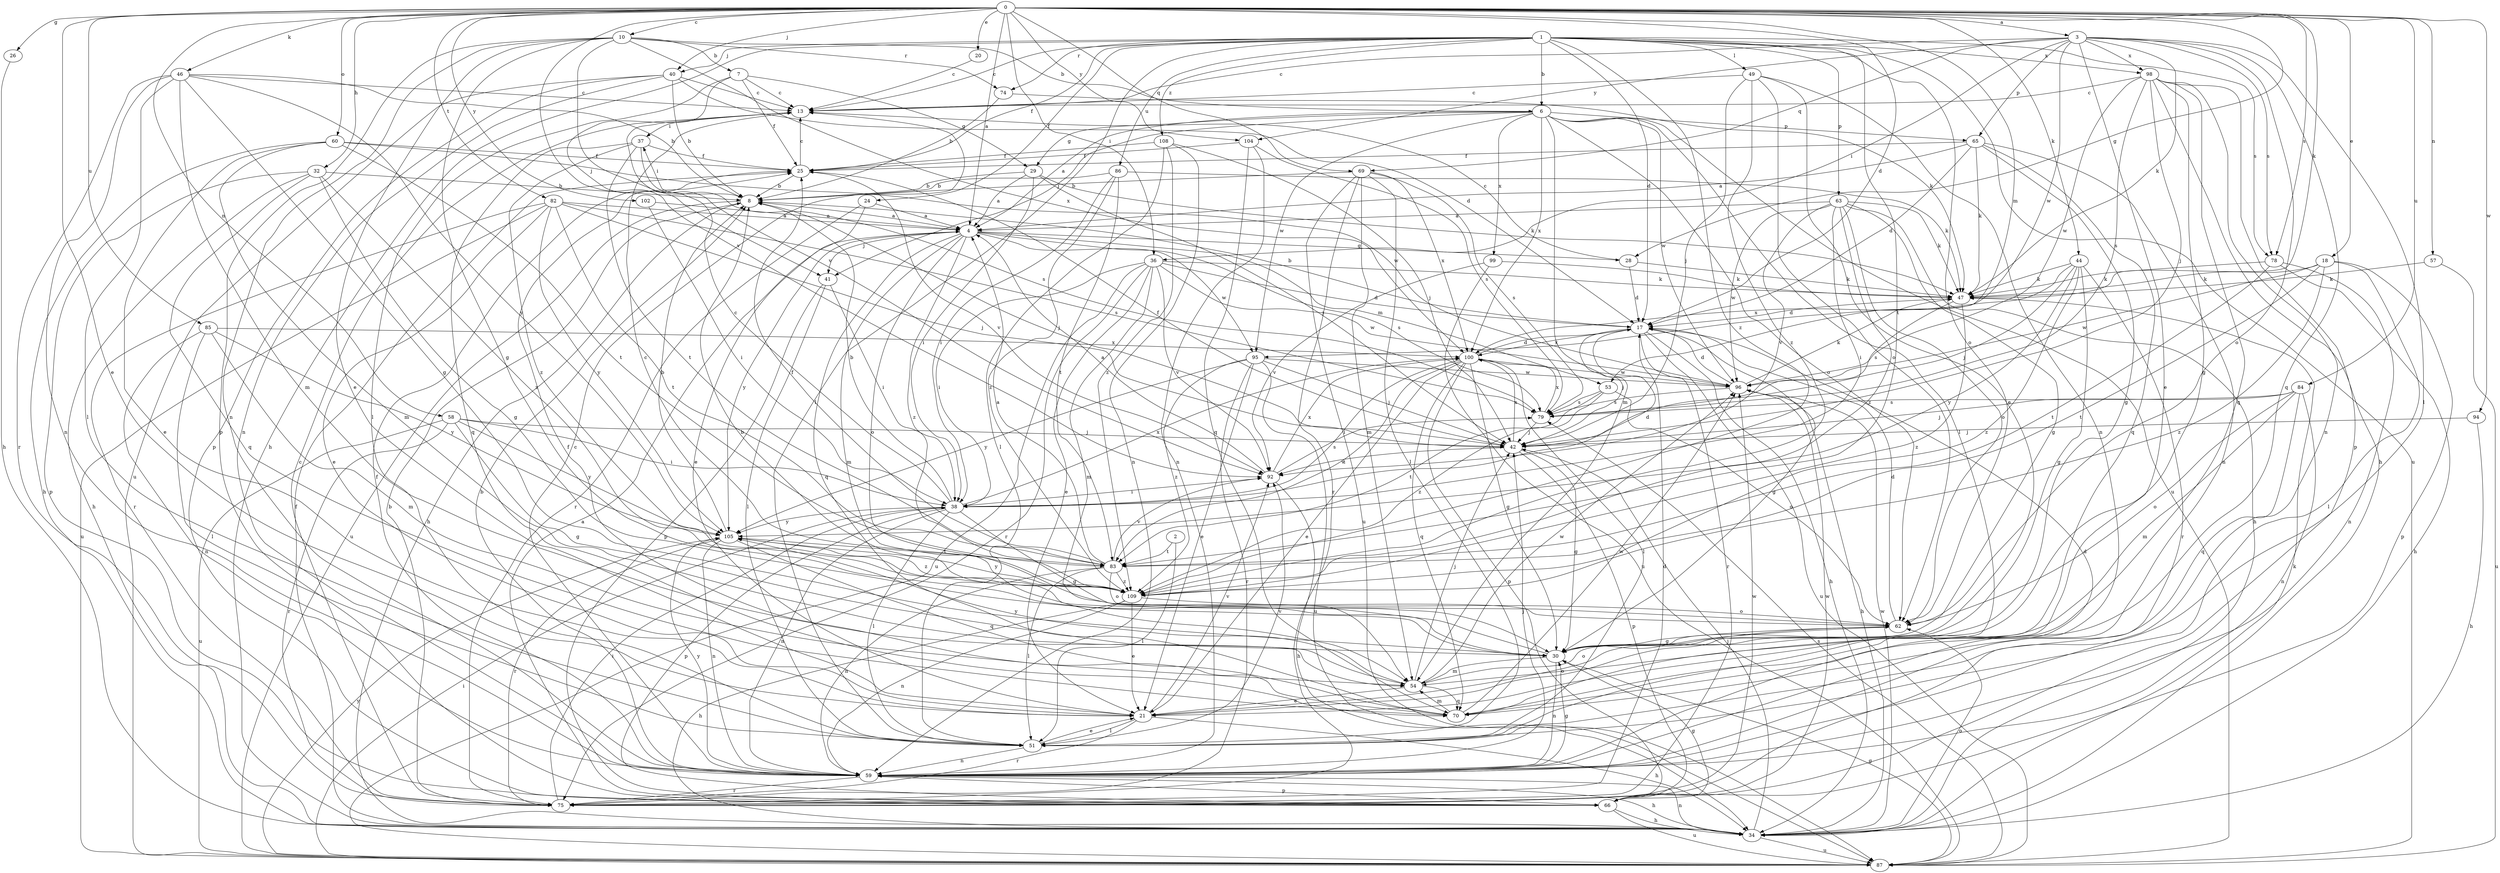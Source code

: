 strict digraph  {
0;
1;
2;
3;
4;
6;
7;
8;
10;
13;
17;
18;
20;
21;
24;
25;
26;
28;
29;
30;
32;
34;
36;
37;
38;
40;
41;
42;
44;
46;
47;
49;
51;
53;
54;
57;
58;
59;
60;
62;
63;
65;
66;
69;
70;
74;
75;
78;
79;
82;
83;
84;
85;
86;
87;
92;
94;
95;
96;
98;
99;
100;
102;
104;
105;
108;
109;
0 -> 3  [label=a];
0 -> 4  [label=a];
0 -> 10  [label=c];
0 -> 17  [label=d];
0 -> 18  [label=e];
0 -> 20  [label=e];
0 -> 21  [label=e];
0 -> 26  [label=g];
0 -> 28  [label=g];
0 -> 32  [label=h];
0 -> 36  [label=i];
0 -> 40  [label=j];
0 -> 44  [label=k];
0 -> 46  [label=k];
0 -> 47  [label=k];
0 -> 53  [label=m];
0 -> 57  [label=n];
0 -> 58  [label=n];
0 -> 60  [label=o];
0 -> 69  [label=q];
0 -> 78  [label=s];
0 -> 82  [label=t];
0 -> 84  [label=u];
0 -> 85  [label=u];
0 -> 92  [label=v];
0 -> 94  [label=w];
0 -> 102  [label=y];
0 -> 104  [label=y];
1 -> 6  [label=b];
1 -> 13  [label=c];
1 -> 17  [label=d];
1 -> 24  [label=f];
1 -> 25  [label=f];
1 -> 34  [label=h];
1 -> 40  [label=j];
1 -> 49  [label=l];
1 -> 51  [label=l];
1 -> 62  [label=o];
1 -> 63  [label=p];
1 -> 74  [label=r];
1 -> 78  [label=s];
1 -> 83  [label=t];
1 -> 86  [label=u];
1 -> 87  [label=u];
1 -> 98  [label=x];
1 -> 108  [label=z];
1 -> 109  [label=z];
2 -> 51  [label=l];
2 -> 83  [label=t];
3 -> 13  [label=c];
3 -> 21  [label=e];
3 -> 36  [label=i];
3 -> 47  [label=k];
3 -> 51  [label=l];
3 -> 62  [label=o];
3 -> 65  [label=p];
3 -> 69  [label=q];
3 -> 70  [label=q];
3 -> 78  [label=s];
3 -> 95  [label=w];
3 -> 98  [label=x];
3 -> 104  [label=y];
4 -> 28  [label=g];
4 -> 41  [label=j];
4 -> 53  [label=m];
4 -> 54  [label=m];
4 -> 62  [label=o];
4 -> 70  [label=q];
4 -> 79  [label=s];
4 -> 95  [label=w];
4 -> 105  [label=y];
4 -> 109  [label=z];
6 -> 4  [label=a];
6 -> 29  [label=g];
6 -> 41  [label=j];
6 -> 51  [label=l];
6 -> 54  [label=m];
6 -> 62  [label=o];
6 -> 65  [label=p];
6 -> 87  [label=u];
6 -> 95  [label=w];
6 -> 96  [label=w];
6 -> 99  [label=x];
6 -> 100  [label=x];
7 -> 13  [label=c];
7 -> 25  [label=f];
7 -> 29  [label=g];
7 -> 41  [label=j];
7 -> 51  [label=l];
8 -> 4  [label=a];
8 -> 34  [label=h];
8 -> 37  [label=i];
8 -> 42  [label=j];
8 -> 87  [label=u];
10 -> 6  [label=b];
10 -> 7  [label=b];
10 -> 21  [label=e];
10 -> 30  [label=g];
10 -> 59  [label=n];
10 -> 66  [label=p];
10 -> 74  [label=r];
10 -> 92  [label=v];
10 -> 100  [label=x];
13 -> 37  [label=i];
17 -> 8  [label=b];
17 -> 30  [label=g];
17 -> 34  [label=h];
17 -> 42  [label=j];
17 -> 75  [label=r];
17 -> 87  [label=u];
17 -> 100  [label=x];
18 -> 47  [label=k];
18 -> 51  [label=l];
18 -> 66  [label=p];
18 -> 83  [label=t];
18 -> 96  [label=w];
18 -> 109  [label=z];
20 -> 13  [label=c];
21 -> 34  [label=h];
21 -> 51  [label=l];
21 -> 62  [label=o];
21 -> 75  [label=r];
21 -> 92  [label=v];
24 -> 4  [label=a];
24 -> 21  [label=e];
24 -> 75  [label=r];
25 -> 8  [label=b];
25 -> 13  [label=c];
25 -> 92  [label=v];
26 -> 34  [label=h];
28 -> 13  [label=c];
28 -> 17  [label=d];
28 -> 47  [label=k];
29 -> 4  [label=a];
29 -> 8  [label=b];
29 -> 38  [label=i];
29 -> 42  [label=j];
29 -> 47  [label=k];
30 -> 8  [label=b];
30 -> 54  [label=m];
30 -> 59  [label=n];
32 -> 8  [label=b];
32 -> 30  [label=g];
32 -> 34  [label=h];
32 -> 66  [label=p];
32 -> 70  [label=q];
32 -> 109  [label=z];
34 -> 25  [label=f];
34 -> 42  [label=j];
34 -> 47  [label=k];
34 -> 59  [label=n];
34 -> 62  [label=o];
34 -> 87  [label=u];
34 -> 96  [label=w];
36 -> 17  [label=d];
36 -> 21  [label=e];
36 -> 38  [label=i];
36 -> 47  [label=k];
36 -> 54  [label=m];
36 -> 75  [label=r];
36 -> 87  [label=u];
36 -> 92  [label=v];
36 -> 96  [label=w];
37 -> 25  [label=f];
37 -> 70  [label=q];
37 -> 79  [label=s];
37 -> 83  [label=t];
37 -> 109  [label=z];
38 -> 8  [label=b];
38 -> 13  [label=c];
38 -> 17  [label=d];
38 -> 30  [label=g];
38 -> 51  [label=l];
38 -> 59  [label=n];
38 -> 66  [label=p];
38 -> 100  [label=x];
38 -> 105  [label=y];
40 -> 8  [label=b];
40 -> 13  [label=c];
40 -> 17  [label=d];
40 -> 59  [label=n];
40 -> 66  [label=p];
40 -> 87  [label=u];
41 -> 38  [label=i];
41 -> 51  [label=l];
41 -> 66  [label=p];
42 -> 25  [label=f];
42 -> 30  [label=g];
42 -> 66  [label=p];
42 -> 92  [label=v];
42 -> 100  [label=x];
44 -> 30  [label=g];
44 -> 42  [label=j];
44 -> 47  [label=k];
44 -> 75  [label=r];
44 -> 100  [label=x];
44 -> 105  [label=y];
44 -> 109  [label=z];
46 -> 8  [label=b];
46 -> 13  [label=c];
46 -> 30  [label=g];
46 -> 51  [label=l];
46 -> 54  [label=m];
46 -> 59  [label=n];
46 -> 75  [label=r];
46 -> 105  [label=y];
47 -> 17  [label=d];
47 -> 79  [label=s];
47 -> 109  [label=z];
49 -> 13  [label=c];
49 -> 21  [label=e];
49 -> 42  [label=j];
49 -> 59  [label=n];
49 -> 62  [label=o];
49 -> 109  [label=z];
51 -> 21  [label=e];
51 -> 59  [label=n];
51 -> 92  [label=v];
53 -> 62  [label=o];
53 -> 79  [label=s];
53 -> 83  [label=t];
53 -> 109  [label=z];
54 -> 21  [label=e];
54 -> 42  [label=j];
54 -> 62  [label=o];
54 -> 70  [label=q];
54 -> 96  [label=w];
54 -> 105  [label=y];
57 -> 47  [label=k];
57 -> 87  [label=u];
58 -> 30  [label=g];
58 -> 38  [label=i];
58 -> 42  [label=j];
58 -> 75  [label=r];
58 -> 87  [label=u];
58 -> 105  [label=y];
59 -> 8  [label=b];
59 -> 13  [label=c];
59 -> 17  [label=d];
59 -> 25  [label=f];
59 -> 30  [label=g];
59 -> 34  [label=h];
59 -> 42  [label=j];
59 -> 66  [label=p];
59 -> 75  [label=r];
59 -> 105  [label=y];
60 -> 21  [label=e];
60 -> 25  [label=f];
60 -> 34  [label=h];
60 -> 54  [label=m];
60 -> 83  [label=t];
60 -> 96  [label=w];
62 -> 17  [label=d];
62 -> 30  [label=g];
63 -> 4  [label=a];
63 -> 30  [label=g];
63 -> 34  [label=h];
63 -> 38  [label=i];
63 -> 47  [label=k];
63 -> 62  [label=o];
63 -> 92  [label=v];
63 -> 96  [label=w];
63 -> 109  [label=z];
65 -> 4  [label=a];
65 -> 17  [label=d];
65 -> 25  [label=f];
65 -> 30  [label=g];
65 -> 47  [label=k];
65 -> 59  [label=n];
65 -> 70  [label=q];
66 -> 4  [label=a];
66 -> 30  [label=g];
66 -> 34  [label=h];
66 -> 87  [label=u];
66 -> 96  [label=w];
69 -> 8  [label=b];
69 -> 51  [label=l];
69 -> 54  [label=m];
69 -> 75  [label=r];
69 -> 79  [label=s];
69 -> 87  [label=u];
69 -> 100  [label=x];
70 -> 25  [label=f];
70 -> 54  [label=m];
70 -> 96  [label=w];
74 -> 8  [label=b];
74 -> 47  [label=k];
75 -> 8  [label=b];
75 -> 13  [label=c];
75 -> 17  [label=d];
75 -> 38  [label=i];
75 -> 96  [label=w];
78 -> 34  [label=h];
78 -> 47  [label=k];
78 -> 59  [label=n];
78 -> 83  [label=t];
79 -> 42  [label=j];
79 -> 100  [label=x];
82 -> 4  [label=a];
82 -> 21  [label=e];
82 -> 42  [label=j];
82 -> 75  [label=r];
82 -> 79  [label=s];
82 -> 83  [label=t];
82 -> 87  [label=u];
82 -> 105  [label=y];
83 -> 4  [label=a];
83 -> 25  [label=f];
83 -> 51  [label=l];
83 -> 59  [label=n];
83 -> 62  [label=o];
83 -> 92  [label=v];
83 -> 109  [label=z];
84 -> 42  [label=j];
84 -> 54  [label=m];
84 -> 59  [label=n];
84 -> 62  [label=o];
84 -> 70  [label=q];
84 -> 79  [label=s];
85 -> 51  [label=l];
85 -> 54  [label=m];
85 -> 59  [label=n];
85 -> 100  [label=x];
85 -> 105  [label=y];
86 -> 8  [label=b];
86 -> 38  [label=i];
86 -> 47  [label=k];
86 -> 83  [label=t];
86 -> 109  [label=z];
87 -> 30  [label=g];
87 -> 38  [label=i];
87 -> 79  [label=s];
87 -> 105  [label=y];
92 -> 4  [label=a];
92 -> 34  [label=h];
92 -> 38  [label=i];
92 -> 79  [label=s];
92 -> 100  [label=x];
94 -> 34  [label=h];
94 -> 42  [label=j];
95 -> 21  [label=e];
95 -> 42  [label=j];
95 -> 75  [label=r];
95 -> 87  [label=u];
95 -> 96  [label=w];
95 -> 105  [label=y];
95 -> 109  [label=z];
96 -> 17  [label=d];
96 -> 34  [label=h];
96 -> 47  [label=k];
96 -> 79  [label=s];
98 -> 13  [label=c];
98 -> 30  [label=g];
98 -> 34  [label=h];
98 -> 42  [label=j];
98 -> 59  [label=n];
98 -> 66  [label=p];
98 -> 70  [label=q];
98 -> 79  [label=s];
98 -> 96  [label=w];
99 -> 47  [label=k];
99 -> 87  [label=u];
99 -> 92  [label=v];
100 -> 17  [label=d];
100 -> 21  [label=e];
100 -> 30  [label=g];
100 -> 38  [label=i];
100 -> 51  [label=l];
100 -> 66  [label=p];
100 -> 70  [label=q];
100 -> 83  [label=t];
100 -> 96  [label=w];
102 -> 4  [label=a];
102 -> 38  [label=i];
104 -> 25  [label=f];
104 -> 59  [label=n];
104 -> 70  [label=q];
104 -> 79  [label=s];
105 -> 8  [label=b];
105 -> 59  [label=n];
105 -> 70  [label=q];
105 -> 75  [label=r];
105 -> 83  [label=t];
105 -> 109  [label=z];
108 -> 25  [label=f];
108 -> 42  [label=j];
108 -> 51  [label=l];
108 -> 59  [label=n];
108 -> 109  [label=z];
109 -> 13  [label=c];
109 -> 21  [label=e];
109 -> 34  [label=h];
109 -> 59  [label=n];
109 -> 62  [label=o];
109 -> 105  [label=y];
}
